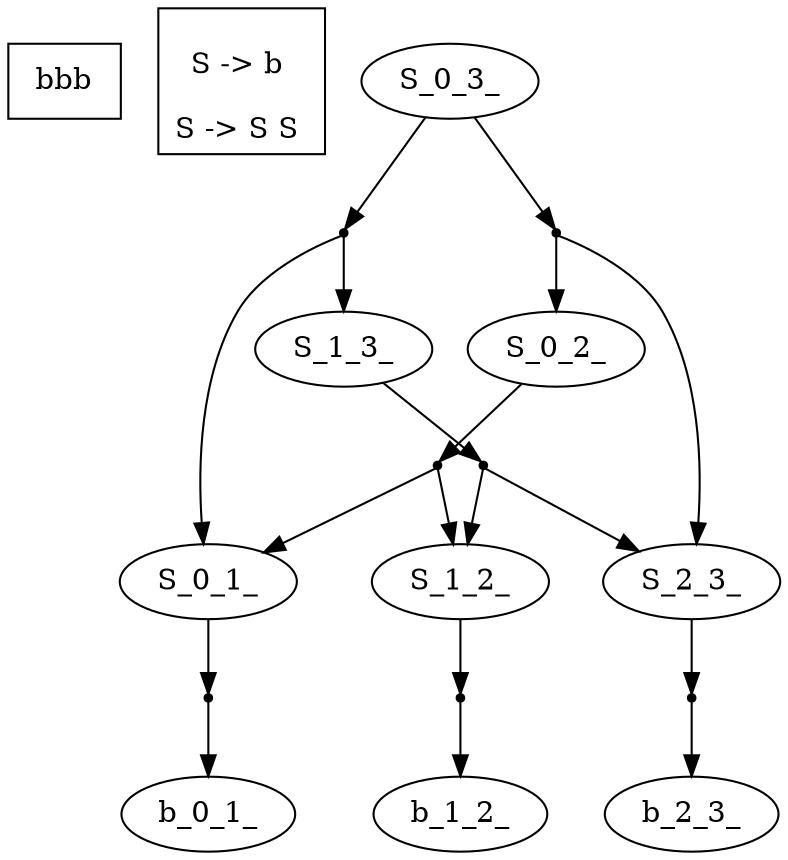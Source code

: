 digraph {
_input_[label ="bbb", shape = rectangle]_grammar_[label ="
\lS -> b 
\lS -> S S ", shape = rectangle]
node[ ordering ="out"];
graph[ overlap =false, splines = true];
194274193976524278[label="S_0_1_"];
15990246631671354252[shape = point,label="S_0_1_0"];
194274193976524278->15990246631671354252;
13542228088810406717[label="b_0_1_"];
15990246631671354252->13542228088810406717;
2216158551089132612[label="S_0_2_"];
14606029036844974735[shape = point,label="S_0_2_0"];
2216158551089132612->14606029036844974735;
194274193976524278[label="S_0_1_"];
14606029036844974735->194274193976524278;
1119348865048629332[label="S_1_2_"];
14606029036844974735->1119348865048629332;
1792758747230661784[label="S_0_3_"];
18064953692394540690[shape = point,label="S_0_3_0"];
1792758747230661784->18064953692394540690;
194274193976524278[label="S_0_1_"];
18064953692394540690->194274193976524278;
8844681114522850564[label="S_1_3_"];
18064953692394540690->8844681114522850564;
4794413907849963049[shape = point,label="S_0_3_1"];
1792758747230661784->4794413907849963049;
2216158551089132612[label="S_0_2_"];
4794413907849963049->2216158551089132612;
13628264665456347369[label="S_2_3_"];
4794413907849963049->13628264665456347369;
1119348865048629332[label="S_1_2_"];
5190292316040902089[shape = point,label="S_1_2_0"];
1119348865048629332->5190292316040902089;
14846319448758706065[label="b_1_2_"];
5190292316040902089->14846319448758706065;
8844681114522850564[label="S_1_3_"];
8754458080156323246[shape = point,label="S_1_3_0"];
8844681114522850564->8754458080156323246;
1119348865048629332[label="S_1_2_"];
8754458080156323246->1119348865048629332;
13628264665456347369[label="S_2_3_"];
8754458080156323246->13628264665456347369;
13628264665456347369[label="S_2_3_"];
10137717921132914190[shape = point,label="S_2_3_0"];
13628264665456347369->10137717921132914190;
506409866137005655[label="b_2_3_"];
10137717921132914190->506409866137005655;
}
